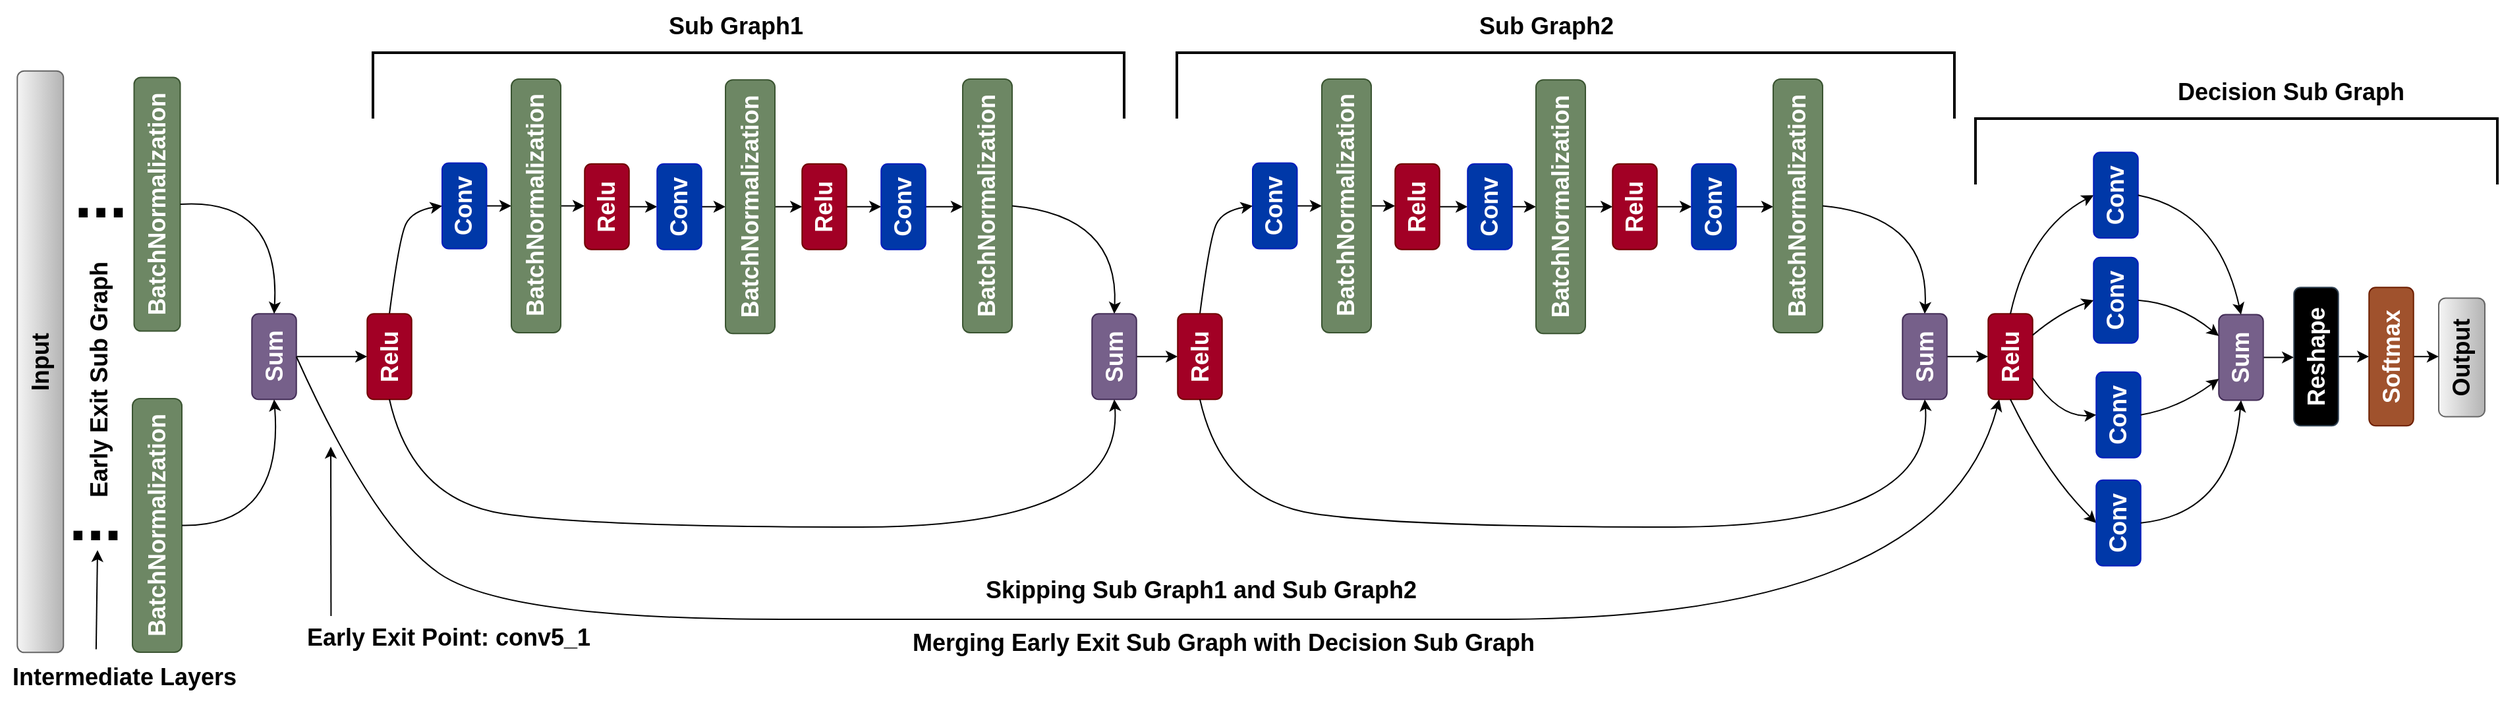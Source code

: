 <mxfile version="21.6.1" type="device">
  <diagram name="Page-1" id="0cxLK6B1qZ-80W-4j8hx">
    <mxGraphModel dx="2287" dy="929" grid="0" gridSize="10" guides="1" tooltips="1" connect="1" arrows="1" fold="1" page="0" pageScale="1" pageWidth="850" pageHeight="1100" math="0" shadow="0">
      <root>
        <mxCell id="0" />
        <mxCell id="1" parent="0" />
        <mxCell id="Iu25lgEWChFgaFbriD92-5" value="" style="curved=1;endArrow=classic;html=1;rounded=0;fontSize=14;fontStyle=1;exitX=1;exitY=0.5;exitDx=0;exitDy=0;entryX=0.5;entryY=0;entryDx=0;entryDy=0;" parent="1" source="WK32DhDvXuLAIViGbRyr-48" target="WK32DhDvXuLAIViGbRyr-4" edge="1">
          <mxGeometry width="50" height="50" relative="1" as="geometry">
            <mxPoint x="255" y="230" as="sourcePoint" />
            <mxPoint x="290" y="190" as="targetPoint" />
            <Array as="points">
              <mxPoint x="260" y="210" />
              <mxPoint x="270" y="190" />
            </Array>
          </mxGeometry>
        </mxCell>
        <mxCell id="Iu25lgEWChFgaFbriD92-103" value="&lt;font style=&quot;font-size: 18px;&quot;&gt;Output&lt;/font&gt;" style="rounded=1;whiteSpace=wrap;html=1;fillColor=#f5f5f5;gradientColor=#b3b3b3;strokeColor=#666666;fontSize=14;fontStyle=1;rotation=-90;" parent="1" vertex="1">
          <mxGeometry x="1780" y="283.74" width="90" height="35" as="geometry" />
        </mxCell>
        <mxCell id="Iu25lgEWChFgaFbriD92-110" value="" style="strokeWidth=2;html=1;shape=mxgraph.flowchart.annotation_1;align=left;pointerEvents=1;direction=south;fontSize=14;fontStyle=1" parent="1" vertex="1">
          <mxGeometry x="850" y="70" width="590" height="50" as="geometry" />
        </mxCell>
        <mxCell id="Iu25lgEWChFgaFbriD92-111" value="&lt;font style=&quot;font-size: 18px;&quot;&gt;Decision Sub Graph&lt;/font&gt;" style="text;html=1;align=center;verticalAlign=middle;resizable=0;points=[];autosize=1;strokeColor=none;fillColor=none;fontSize=14;fontStyle=1" parent="1" vertex="1">
          <mxGeometry x="1595" y="80.01" width="200" height="40" as="geometry" />
        </mxCell>
        <mxCell id="Iu25lgEWChFgaFbriD92-123" value="&lt;font style=&quot;font-size: 18px;&quot;&gt;Sub Graph1&lt;/font&gt;" style="text;html=1;align=center;verticalAlign=middle;resizable=0;points=[];autosize=1;strokeColor=none;fillColor=none;fontSize=14;fontStyle=1" parent="1" vertex="1">
          <mxGeometry x="450" y="30" width="130" height="40" as="geometry" />
        </mxCell>
        <mxCell id="Iu25lgEWChFgaFbriD92-125" value="&lt;font style=&quot;font-size: 18px;&quot;&gt;Skipping Sub Graph1 and Sub Graph2&lt;/font&gt;" style="text;html=1;align=center;verticalAlign=middle;resizable=0;points=[];autosize=1;strokeColor=none;fillColor=none;fontSize=14;fontStyle=1" parent="1" vertex="1">
          <mxGeometry x="692.5" y="458" width="350" height="40" as="geometry" />
        </mxCell>
        <mxCell id="Iu25lgEWChFgaFbriD92-127" value="&lt;font style=&quot;font-size: 18px;&quot;&gt;Merging Early Exit Sub Graph with Decision Sub Graph&lt;/font&gt;" style="text;html=1;align=center;verticalAlign=middle;resizable=0;points=[];autosize=1;strokeColor=none;fillColor=none;fontSize=14;fontStyle=1" parent="1" vertex="1">
          <mxGeometry x="635" y="498" width="500" height="40" as="geometry" />
        </mxCell>
        <mxCell id="Iu25lgEWChFgaFbriD92-145" value="&lt;font style=&quot;font-size: 48px;&quot;&gt;...&lt;/font&gt;" style="text;html=1;align=center;verticalAlign=middle;resizable=0;points=[];autosize=1;strokeColor=none;fillColor=none;fontSize=14;fontStyle=1" parent="1" vertex="1">
          <mxGeometry x="2.5" y="143.13" width="60" height="70" as="geometry" />
        </mxCell>
        <mxCell id="Iu25lgEWChFgaFbriD92-146" value="&lt;font style=&quot;font-size: 48px;&quot;&gt;...&lt;/font&gt;" style="text;html=1;align=center;verticalAlign=middle;resizable=0;points=[];autosize=1;strokeColor=none;fillColor=none;fontSize=14;fontStyle=1" parent="1" vertex="1">
          <mxGeometry x="-1" y="388" width="60" height="70" as="geometry" />
        </mxCell>
        <mxCell id="Iu25lgEWChFgaFbriD92-147" value="&lt;font style=&quot;font-size: 18px;&quot;&gt;Early Exit Sub Graph&lt;/font&gt;" style="text;html=1;align=center;verticalAlign=middle;resizable=0;points=[];autosize=1;strokeColor=none;fillColor=none;fontSize=14;fontStyle=1;rotation=-90;" parent="1" vertex="1">
          <mxGeometry x="-67.5" y="299" width="200" height="40" as="geometry" />
        </mxCell>
        <mxCell id="WK32DhDvXuLAIViGbRyr-2" value="&lt;b&gt;&lt;font style=&quot;font-size: 18px;&quot;&gt;BatchNormalization&lt;/font&gt;&lt;/b&gt;" style="rounded=1;whiteSpace=wrap;html=1;fillColor=#6d8764;fontColor=#ffffff;strokeColor=#3A5431;rotation=-90;" parent="1" vertex="1">
          <mxGeometry x="-20" y="167.5" width="192.5" height="35" as="geometry" />
        </mxCell>
        <mxCell id="WK32DhDvXuLAIViGbRyr-3" value="&lt;b&gt;&lt;font style=&quot;font-size: 18px;&quot;&gt;BatchNormalization&lt;/font&gt;&lt;/b&gt;" style="rounded=1;whiteSpace=wrap;html=1;fillColor=#6d8764;fontColor=#ffffff;strokeColor=#3A5431;rotation=-90;" parent="1" vertex="1">
          <mxGeometry x="-20" y="410" width="192.5" height="37.5" as="geometry" />
        </mxCell>
        <mxCell id="WK32DhDvXuLAIViGbRyr-26" style="edgeStyle=orthogonalEdgeStyle;rounded=0;orthogonalLoop=1;jettySize=auto;html=1;exitX=0.5;exitY=1;exitDx=0;exitDy=0;entryX=0.5;entryY=0;entryDx=0;entryDy=0;" parent="1" source="WK32DhDvXuLAIViGbRyr-4" target="WK32DhDvXuLAIViGbRyr-24" edge="1">
          <mxGeometry relative="1" as="geometry" />
        </mxCell>
        <mxCell id="WK32DhDvXuLAIViGbRyr-4" value="&lt;b&gt;&lt;font style=&quot;font-size: 18px;&quot;&gt;Conv&lt;/font&gt;&lt;/b&gt;" style="rounded=1;whiteSpace=wrap;html=1;fillColor=#0038A8;fontColor=#ffffff;strokeColor=#001DBC;rotation=-90;" parent="1" vertex="1">
          <mxGeometry x="276.87" y="169.39" width="65" height="33.74" as="geometry" />
        </mxCell>
        <mxCell id="WK32DhDvXuLAIViGbRyr-28" style="edgeStyle=orthogonalEdgeStyle;rounded=0;orthogonalLoop=1;jettySize=auto;html=1;exitX=0.5;exitY=1;exitDx=0;exitDy=0;entryX=0.5;entryY=0;entryDx=0;entryDy=0;" parent="1" source="WK32DhDvXuLAIViGbRyr-24" target="WK32DhDvXuLAIViGbRyr-49" edge="1">
          <mxGeometry relative="1" as="geometry">
            <mxPoint x="407.5" y="186.25" as="targetPoint" />
          </mxGeometry>
        </mxCell>
        <mxCell id="WK32DhDvXuLAIViGbRyr-24" value="&lt;b&gt;&lt;font style=&quot;font-size: 18px;&quot;&gt;BatchNormalization&lt;/font&gt;&lt;/b&gt;" style="rounded=1;whiteSpace=wrap;html=1;fillColor=#6d8764;fontColor=#ffffff;strokeColor=#3A5431;rotation=-90;" parent="1" vertex="1">
          <mxGeometry x="267.5" y="167.5" width="192.5" height="37.5" as="geometry" />
        </mxCell>
        <mxCell id="WK32DhDvXuLAIViGbRyr-31" style="edgeStyle=orthogonalEdgeStyle;rounded=0;orthogonalLoop=1;jettySize=auto;html=1;exitX=0.5;exitY=1;exitDx=0;exitDy=0;entryX=0.5;entryY=0;entryDx=0;entryDy=0;" parent="1" source="WK32DhDvXuLAIViGbRyr-49" target="WK32DhDvXuLAIViGbRyr-29" edge="1">
          <mxGeometry relative="1" as="geometry">
            <mxPoint x="442.5" y="186.25" as="sourcePoint" />
          </mxGeometry>
        </mxCell>
        <mxCell id="WK32DhDvXuLAIViGbRyr-36" style="edgeStyle=orthogonalEdgeStyle;rounded=0;orthogonalLoop=1;jettySize=auto;html=1;exitX=0.5;exitY=1;exitDx=0;exitDy=0;entryX=0.5;entryY=0;entryDx=0;entryDy=0;" parent="1" source="WK32DhDvXuLAIViGbRyr-29" target="WK32DhDvXuLAIViGbRyr-32" edge="1">
          <mxGeometry relative="1" as="geometry" />
        </mxCell>
        <mxCell id="WK32DhDvXuLAIViGbRyr-29" value="&lt;b&gt;&lt;font style=&quot;font-size: 18px;&quot;&gt;Conv&lt;/font&gt;&lt;/b&gt;" style="rounded=1;whiteSpace=wrap;html=1;fillColor=#0038A8;fontColor=#ffffff;strokeColor=#001DBC;rotation=-90;" parent="1" vertex="1">
          <mxGeometry x="440" y="170.01" width="65" height="33.74" as="geometry" />
        </mxCell>
        <mxCell id="WK32DhDvXuLAIViGbRyr-38" style="edgeStyle=orthogonalEdgeStyle;rounded=0;orthogonalLoop=1;jettySize=auto;html=1;exitX=0.5;exitY=1;exitDx=0;exitDy=0;entryX=0.5;entryY=0;entryDx=0;entryDy=0;" parent="1" source="WK32DhDvXuLAIViGbRyr-32" target="WK32DhDvXuLAIViGbRyr-50" edge="1">
          <mxGeometry relative="1" as="geometry">
            <mxPoint x="590" y="186.88" as="targetPoint" />
          </mxGeometry>
        </mxCell>
        <mxCell id="WK32DhDvXuLAIViGbRyr-32" value="&lt;b&gt;&lt;font style=&quot;font-size: 18px;&quot;&gt;BatchNormalization&lt;/font&gt;&lt;/b&gt;" style="rounded=1;whiteSpace=wrap;html=1;fillColor=#6d8764;fontColor=#ffffff;strokeColor=#3A5431;rotation=-90;" parent="1" vertex="1">
          <mxGeometry x="430" y="168.13" width="192.5" height="37.5" as="geometry" />
        </mxCell>
        <mxCell id="WK32DhDvXuLAIViGbRyr-40" style="edgeStyle=orthogonalEdgeStyle;rounded=0;orthogonalLoop=1;jettySize=auto;html=1;exitX=0.5;exitY=1;exitDx=0;exitDy=0;entryX=0.5;entryY=0;entryDx=0;entryDy=0;" parent="1" source="WK32DhDvXuLAIViGbRyr-50" target="WK32DhDvXuLAIViGbRyr-39" edge="1">
          <mxGeometry relative="1" as="geometry">
            <mxPoint x="625" y="186.88" as="sourcePoint" />
          </mxGeometry>
        </mxCell>
        <mxCell id="WK32DhDvXuLAIViGbRyr-42" style="edgeStyle=orthogonalEdgeStyle;rounded=0;orthogonalLoop=1;jettySize=auto;html=1;exitX=0.5;exitY=1;exitDx=0;exitDy=0;entryX=0.5;entryY=0;entryDx=0;entryDy=0;" parent="1" source="WK32DhDvXuLAIViGbRyr-39" target="WK32DhDvXuLAIViGbRyr-41" edge="1">
          <mxGeometry relative="1" as="geometry" />
        </mxCell>
        <mxCell id="WK32DhDvXuLAIViGbRyr-39" value="&lt;b&gt;&lt;font style=&quot;font-size: 18px;&quot;&gt;Conv&lt;/font&gt;&lt;/b&gt;" style="rounded=1;whiteSpace=wrap;html=1;fillColor=#0038A8;fontColor=#ffffff;strokeColor=#001DBC;rotation=-90;" parent="1" vertex="1">
          <mxGeometry x="610" y="170.01" width="65" height="33.74" as="geometry" />
        </mxCell>
        <mxCell id="WK32DhDvXuLAIViGbRyr-41" value="&lt;b&gt;&lt;font style=&quot;font-size: 18px;&quot;&gt;BatchNormalization&lt;/font&gt;&lt;/b&gt;" style="rounded=1;whiteSpace=wrap;html=1;fillColor=#6d8764;fontColor=#ffffff;strokeColor=#3A5431;rotation=-90;" parent="1" vertex="1">
          <mxGeometry x="610" y="167.5" width="192.5" height="37.5" as="geometry" />
        </mxCell>
        <mxCell id="WK32DhDvXuLAIViGbRyr-45" value="" style="curved=1;endArrow=classic;html=1;rounded=0;exitX=0.5;exitY=1;exitDx=0;exitDy=0;fontSize=14;fontStyle=1;entryX=1;entryY=0.5;entryDx=0;entryDy=0;" parent="1" source="WK32DhDvXuLAIViGbRyr-41" target="WK32DhDvXuLAIViGbRyr-46" edge="1">
          <mxGeometry width="50" height="50" relative="1" as="geometry">
            <mxPoint x="750.0" y="190" as="sourcePoint" />
            <mxPoint x="800" y="320" as="targetPoint" />
            <Array as="points">
              <mxPoint x="806.12" y="193.75" />
            </Array>
          </mxGeometry>
        </mxCell>
        <mxCell id="WK32DhDvXuLAIViGbRyr-121" style="edgeStyle=orthogonalEdgeStyle;rounded=0;orthogonalLoop=1;jettySize=auto;html=1;exitX=0.5;exitY=1;exitDx=0;exitDy=0;entryX=0.5;entryY=0;entryDx=0;entryDy=0;" parent="1" source="WK32DhDvXuLAIViGbRyr-46" target="WK32DhDvXuLAIViGbRyr-117" edge="1">
          <mxGeometry relative="1" as="geometry">
            <mxPoint x="851" y="300" as="targetPoint" />
          </mxGeometry>
        </mxCell>
        <mxCell id="WK32DhDvXuLAIViGbRyr-46" value="&lt;b&gt;&lt;font style=&quot;font-size: 18px;&quot;&gt;Sum&lt;/font&gt;&lt;/b&gt;" style="rounded=1;whiteSpace=wrap;html=1;fillColor=#76608a;fontColor=#ffffff;strokeColor=#432D57;rotation=-90;" parent="1" vertex="1">
          <mxGeometry x="770" y="283.74" width="65" height="33.74" as="geometry" />
        </mxCell>
        <mxCell id="WK32DhDvXuLAIViGbRyr-48" value="&lt;b&gt;&lt;font style=&quot;font-size: 18px;&quot;&gt;Relu&lt;/font&gt;&lt;/b&gt;" style="rounded=1;whiteSpace=wrap;html=1;fillColor=#a20025;fontColor=#ffffff;strokeColor=#6F0000;rotation=-90;" parent="1" vertex="1">
          <mxGeometry x="220" y="283.74" width="65" height="33.74" as="geometry" />
        </mxCell>
        <mxCell id="WK32DhDvXuLAIViGbRyr-49" value="&lt;b&gt;&lt;font style=&quot;font-size: 18px;&quot;&gt;Relu&lt;/font&gt;&lt;/b&gt;" style="rounded=1;whiteSpace=wrap;html=1;fillColor=#a20025;fontColor=#ffffff;strokeColor=#6F0000;rotation=-90;" parent="1" vertex="1">
          <mxGeometry x="385" y="170.01" width="65" height="33.74" as="geometry" />
        </mxCell>
        <mxCell id="WK32DhDvXuLAIViGbRyr-50" value="&lt;b&gt;&lt;font style=&quot;font-size: 18px;&quot;&gt;Relu&lt;/font&gt;&lt;/b&gt;" style="rounded=1;whiteSpace=wrap;html=1;fillColor=#a20025;fontColor=#ffffff;strokeColor=#6F0000;rotation=-90;" parent="1" vertex="1">
          <mxGeometry x="550" y="170.01" width="65" height="33.74" as="geometry" />
        </mxCell>
        <mxCell id="WK32DhDvXuLAIViGbRyr-52" style="edgeStyle=orthogonalEdgeStyle;rounded=0;orthogonalLoop=1;jettySize=auto;html=1;exitX=0.5;exitY=1;exitDx=0;exitDy=0;entryX=0.5;entryY=0;entryDx=0;entryDy=0;" parent="1" source="WK32DhDvXuLAIViGbRyr-51" target="WK32DhDvXuLAIViGbRyr-48" edge="1">
          <mxGeometry relative="1" as="geometry" />
        </mxCell>
        <mxCell id="WK32DhDvXuLAIViGbRyr-51" value="&lt;b&gt;&lt;font style=&quot;font-size: 18px;&quot;&gt;Sum&lt;/font&gt;&lt;/b&gt;" style="rounded=1;whiteSpace=wrap;html=1;fillColor=#76608a;fontColor=#ffffff;strokeColor=#432D57;rotation=-90;" parent="1" vertex="1">
          <mxGeometry x="132.5" y="283.74" width="65" height="33.74" as="geometry" />
        </mxCell>
        <mxCell id="WK32DhDvXuLAIViGbRyr-60" value="" style="curved=1;endArrow=classic;html=1;rounded=0;exitX=0;exitY=0.5;exitDx=0;exitDy=0;entryX=0;entryY=0.5;entryDx=0;entryDy=0;" parent="1" source="WK32DhDvXuLAIViGbRyr-48" target="WK32DhDvXuLAIViGbRyr-46" edge="1">
          <mxGeometry width="50" height="50" relative="1" as="geometry">
            <mxPoint x="290" y="300" as="sourcePoint" />
            <mxPoint x="340" y="250" as="targetPoint" />
            <Array as="points">
              <mxPoint x="270" y="410" />
              <mxPoint x="410" y="430" />
              <mxPoint x="810" y="430" />
            </Array>
          </mxGeometry>
        </mxCell>
        <mxCell id="WK32DhDvXuLAIViGbRyr-62" value="" style="curved=1;endArrow=classic;html=1;rounded=0;exitX=0.5;exitY=1;exitDx=0;exitDy=0;fontSize=14;fontStyle=1;entryX=1;entryY=0.5;entryDx=0;entryDy=0;" parent="1" source="WK32DhDvXuLAIViGbRyr-2" target="WK32DhDvXuLAIViGbRyr-51" edge="1">
          <mxGeometry width="50" height="50" relative="1" as="geometry">
            <mxPoint x="101.38" y="190" as="sourcePoint" />
            <mxPoint x="179.38" y="272" as="targetPoint" />
            <Array as="points">
              <mxPoint x="170" y="180" />
            </Array>
          </mxGeometry>
        </mxCell>
        <mxCell id="WK32DhDvXuLAIViGbRyr-63" value="" style="curved=1;endArrow=classic;html=1;rounded=0;exitX=0.5;exitY=1;exitDx=0;exitDy=0;fontSize=14;fontStyle=1;entryX=0;entryY=0.5;entryDx=0;entryDy=0;" parent="1" source="WK32DhDvXuLAIViGbRyr-3" target="WK32DhDvXuLAIViGbRyr-51" edge="1">
          <mxGeometry width="50" height="50" relative="1" as="geometry">
            <mxPoint x="96.5" y="435" as="sourcePoint" />
            <mxPoint x="167.5" y="518" as="targetPoint" />
            <Array as="points">
              <mxPoint x="172.5" y="430" />
            </Array>
          </mxGeometry>
        </mxCell>
        <mxCell id="WK32DhDvXuLAIViGbRyr-101" value="" style="curved=1;endArrow=classic;html=1;rounded=0;fontSize=14;fontStyle=1;exitX=1;exitY=0.5;exitDx=0;exitDy=0;entryX=0.5;entryY=0;entryDx=0;entryDy=0;" parent="1" source="WK32DhDvXuLAIViGbRyr-117" target="WK32DhDvXuLAIViGbRyr-103" edge="1">
          <mxGeometry width="50" height="50" relative="1" as="geometry">
            <mxPoint x="870" y="230" as="sourcePoint" />
            <mxPoint x="905" y="190" as="targetPoint" />
            <Array as="points">
              <mxPoint x="875" y="210" />
              <mxPoint x="885" y="190" />
            </Array>
          </mxGeometry>
        </mxCell>
        <mxCell id="WK32DhDvXuLAIViGbRyr-102" style="edgeStyle=orthogonalEdgeStyle;rounded=0;orthogonalLoop=1;jettySize=auto;html=1;exitX=0.5;exitY=1;exitDx=0;exitDy=0;entryX=0.5;entryY=0;entryDx=0;entryDy=0;" parent="1" source="WK32DhDvXuLAIViGbRyr-103" target="WK32DhDvXuLAIViGbRyr-105" edge="1">
          <mxGeometry relative="1" as="geometry" />
        </mxCell>
        <mxCell id="WK32DhDvXuLAIViGbRyr-103" value="&lt;b&gt;&lt;font style=&quot;font-size: 18px;&quot;&gt;Conv&lt;/font&gt;&lt;/b&gt;" style="rounded=1;whiteSpace=wrap;html=1;fillColor=#0038A8;fontColor=#ffffff;strokeColor=#001DBC;rotation=-90;" parent="1" vertex="1">
          <mxGeometry x="891.87" y="169.39" width="65" height="33.74" as="geometry" />
        </mxCell>
        <mxCell id="WK32DhDvXuLAIViGbRyr-104" style="edgeStyle=orthogonalEdgeStyle;rounded=0;orthogonalLoop=1;jettySize=auto;html=1;exitX=0.5;exitY=1;exitDx=0;exitDy=0;entryX=0.5;entryY=0;entryDx=0;entryDy=0;" parent="1" source="WK32DhDvXuLAIViGbRyr-105" target="WK32DhDvXuLAIViGbRyr-118" edge="1">
          <mxGeometry relative="1" as="geometry">
            <mxPoint x="1022.5" y="186.25" as="targetPoint" />
          </mxGeometry>
        </mxCell>
        <mxCell id="WK32DhDvXuLAIViGbRyr-105" value="&lt;b&gt;&lt;font style=&quot;font-size: 18px;&quot;&gt;BatchNormalization&lt;/font&gt;&lt;/b&gt;" style="rounded=1;whiteSpace=wrap;html=1;fillColor=#6d8764;fontColor=#ffffff;strokeColor=#3A5431;rotation=-90;" parent="1" vertex="1">
          <mxGeometry x="882.5" y="167.5" width="192.5" height="37.5" as="geometry" />
        </mxCell>
        <mxCell id="WK32DhDvXuLAIViGbRyr-106" style="edgeStyle=orthogonalEdgeStyle;rounded=0;orthogonalLoop=1;jettySize=auto;html=1;exitX=0.5;exitY=1;exitDx=0;exitDy=0;entryX=0.5;entryY=0;entryDx=0;entryDy=0;" parent="1" source="WK32DhDvXuLAIViGbRyr-118" target="WK32DhDvXuLAIViGbRyr-108" edge="1">
          <mxGeometry relative="1" as="geometry">
            <mxPoint x="1057.5" y="186.25" as="sourcePoint" />
          </mxGeometry>
        </mxCell>
        <mxCell id="WK32DhDvXuLAIViGbRyr-107" style="edgeStyle=orthogonalEdgeStyle;rounded=0;orthogonalLoop=1;jettySize=auto;html=1;exitX=0.5;exitY=1;exitDx=0;exitDy=0;entryX=0.5;entryY=0;entryDx=0;entryDy=0;" parent="1" source="WK32DhDvXuLAIViGbRyr-108" target="WK32DhDvXuLAIViGbRyr-110" edge="1">
          <mxGeometry relative="1" as="geometry" />
        </mxCell>
        <mxCell id="WK32DhDvXuLAIViGbRyr-108" value="&lt;b&gt;&lt;font style=&quot;font-size: 18px;&quot;&gt;Conv&lt;/font&gt;&lt;/b&gt;" style="rounded=1;whiteSpace=wrap;html=1;fillColor=#0038A8;fontColor=#ffffff;strokeColor=#001DBC;rotation=-90;" parent="1" vertex="1">
          <mxGeometry x="1055" y="170.01" width="65" height="33.74" as="geometry" />
        </mxCell>
        <mxCell id="WK32DhDvXuLAIViGbRyr-109" style="edgeStyle=orthogonalEdgeStyle;rounded=0;orthogonalLoop=1;jettySize=auto;html=1;exitX=0.5;exitY=1;exitDx=0;exitDy=0;entryX=0.5;entryY=0;entryDx=0;entryDy=0;" parent="1" source="WK32DhDvXuLAIViGbRyr-110" target="WK32DhDvXuLAIViGbRyr-119" edge="1">
          <mxGeometry relative="1" as="geometry">
            <mxPoint x="1205" y="186.88" as="targetPoint" />
          </mxGeometry>
        </mxCell>
        <mxCell id="WK32DhDvXuLAIViGbRyr-110" value="&lt;b&gt;&lt;font style=&quot;font-size: 18px;&quot;&gt;BatchNormalization&lt;/font&gt;&lt;/b&gt;" style="rounded=1;whiteSpace=wrap;html=1;fillColor=#6d8764;fontColor=#ffffff;strokeColor=#3A5431;rotation=-90;" parent="1" vertex="1">
          <mxGeometry x="1045" y="168.13" width="192.5" height="37.5" as="geometry" />
        </mxCell>
        <mxCell id="WK32DhDvXuLAIViGbRyr-111" style="edgeStyle=orthogonalEdgeStyle;rounded=0;orthogonalLoop=1;jettySize=auto;html=1;exitX=0.5;exitY=1;exitDx=0;exitDy=0;entryX=0.5;entryY=0;entryDx=0;entryDy=0;" parent="1" source="WK32DhDvXuLAIViGbRyr-119" target="WK32DhDvXuLAIViGbRyr-113" edge="1">
          <mxGeometry relative="1" as="geometry">
            <mxPoint x="1240" y="186.88" as="sourcePoint" />
          </mxGeometry>
        </mxCell>
        <mxCell id="WK32DhDvXuLAIViGbRyr-112" style="edgeStyle=orthogonalEdgeStyle;rounded=0;orthogonalLoop=1;jettySize=auto;html=1;exitX=0.5;exitY=1;exitDx=0;exitDy=0;entryX=0.5;entryY=0;entryDx=0;entryDy=0;" parent="1" source="WK32DhDvXuLAIViGbRyr-113" target="WK32DhDvXuLAIViGbRyr-114" edge="1">
          <mxGeometry relative="1" as="geometry" />
        </mxCell>
        <mxCell id="WK32DhDvXuLAIViGbRyr-113" value="&lt;b&gt;&lt;font style=&quot;font-size: 18px;&quot;&gt;Conv&lt;/font&gt;&lt;/b&gt;" style="rounded=1;whiteSpace=wrap;html=1;fillColor=#0038A8;fontColor=#ffffff;strokeColor=#001DBC;rotation=-90;" parent="1" vertex="1">
          <mxGeometry x="1225" y="170.01" width="65" height="33.74" as="geometry" />
        </mxCell>
        <mxCell id="WK32DhDvXuLAIViGbRyr-114" value="&lt;b&gt;&lt;font style=&quot;font-size: 18px;&quot;&gt;BatchNormalization&lt;/font&gt;&lt;/b&gt;" style="rounded=1;whiteSpace=wrap;html=1;fillColor=#6d8764;fontColor=#ffffff;strokeColor=#3A5431;rotation=-90;" parent="1" vertex="1">
          <mxGeometry x="1225" y="167.5" width="192.5" height="37.5" as="geometry" />
        </mxCell>
        <mxCell id="WK32DhDvXuLAIViGbRyr-115" value="" style="curved=1;endArrow=classic;html=1;rounded=0;exitX=0.5;exitY=1;exitDx=0;exitDy=0;fontSize=14;fontStyle=1;entryX=1;entryY=0.5;entryDx=0;entryDy=0;" parent="1" source="WK32DhDvXuLAIViGbRyr-114" target="WK32DhDvXuLAIViGbRyr-116" edge="1">
          <mxGeometry width="50" height="50" relative="1" as="geometry">
            <mxPoint x="1365" y="190" as="sourcePoint" />
            <mxPoint x="1415" y="320" as="targetPoint" />
            <Array as="points">
              <mxPoint x="1421.12" y="193.75" />
            </Array>
          </mxGeometry>
        </mxCell>
        <mxCell id="WK32DhDvXuLAIViGbRyr-123" style="edgeStyle=orthogonalEdgeStyle;rounded=0;orthogonalLoop=1;jettySize=auto;html=1;exitX=0.5;exitY=1;exitDx=0;exitDy=0;entryX=0.5;entryY=0;entryDx=0;entryDy=0;" parent="1" source="WK32DhDvXuLAIViGbRyr-116" target="WK32DhDvXuLAIViGbRyr-122" edge="1">
          <mxGeometry relative="1" as="geometry">
            <mxPoint x="1466" y="301" as="targetPoint" />
          </mxGeometry>
        </mxCell>
        <mxCell id="WK32DhDvXuLAIViGbRyr-116" value="&lt;b&gt;&lt;font style=&quot;font-size: 18px;&quot;&gt;Sum&lt;/font&gt;&lt;/b&gt;" style="rounded=1;whiteSpace=wrap;html=1;fillColor=#76608a;fontColor=#ffffff;strokeColor=#432D57;rotation=-90;" parent="1" vertex="1">
          <mxGeometry x="1385" y="283.74" width="65" height="33.74" as="geometry" />
        </mxCell>
        <mxCell id="WK32DhDvXuLAIViGbRyr-117" value="&lt;b&gt;&lt;font style=&quot;font-size: 18px;&quot;&gt;Relu&lt;/font&gt;&lt;/b&gt;" style="rounded=1;whiteSpace=wrap;html=1;fillColor=#a20025;fontColor=#ffffff;strokeColor=#6F0000;rotation=-90;" parent="1" vertex="1">
          <mxGeometry x="835" y="283.74" width="65" height="33.74" as="geometry" />
        </mxCell>
        <mxCell id="WK32DhDvXuLAIViGbRyr-118" value="&lt;b&gt;&lt;font style=&quot;font-size: 18px;&quot;&gt;Relu&lt;/font&gt;&lt;/b&gt;" style="rounded=1;whiteSpace=wrap;html=1;fillColor=#a20025;fontColor=#ffffff;strokeColor=#6F0000;rotation=-90;" parent="1" vertex="1">
          <mxGeometry x="1000" y="170.01" width="65" height="33.74" as="geometry" />
        </mxCell>
        <mxCell id="WK32DhDvXuLAIViGbRyr-119" value="&lt;b&gt;&lt;font style=&quot;font-size: 18px;&quot;&gt;Relu&lt;/font&gt;&lt;/b&gt;" style="rounded=1;whiteSpace=wrap;html=1;fillColor=#a20025;fontColor=#ffffff;strokeColor=#6F0000;rotation=-90;" parent="1" vertex="1">
          <mxGeometry x="1165" y="170.01" width="65" height="33.74" as="geometry" />
        </mxCell>
        <mxCell id="WK32DhDvXuLAIViGbRyr-120" value="" style="curved=1;endArrow=classic;html=1;rounded=0;exitX=0;exitY=0.5;exitDx=0;exitDy=0;entryX=0;entryY=0.5;entryDx=0;entryDy=0;" parent="1" source="WK32DhDvXuLAIViGbRyr-117" target="WK32DhDvXuLAIViGbRyr-116" edge="1">
          <mxGeometry width="50" height="50" relative="1" as="geometry">
            <mxPoint x="905" y="300" as="sourcePoint" />
            <mxPoint x="955" y="250" as="targetPoint" />
            <Array as="points">
              <mxPoint x="885" y="410" />
              <mxPoint x="1025" y="430" />
              <mxPoint x="1425" y="430" />
            </Array>
          </mxGeometry>
        </mxCell>
        <mxCell id="WK32DhDvXuLAIViGbRyr-122" value="&lt;b&gt;&lt;font style=&quot;font-size: 18px;&quot;&gt;Relu&lt;/font&gt;&lt;/b&gt;" style="rounded=1;whiteSpace=wrap;html=1;fillColor=#a20025;fontColor=#ffffff;strokeColor=#6F0000;rotation=-90;" parent="1" vertex="1">
          <mxGeometry x="1450" y="283.74" width="65" height="33.74" as="geometry" />
        </mxCell>
        <mxCell id="WK32DhDvXuLAIViGbRyr-124" value="" style="curved=1;endArrow=classic;html=1;rounded=0;fontSize=14;fontStyle=1;exitX=1;exitY=0.5;exitDx=0;exitDy=0;entryX=0.5;entryY=0;entryDx=0;entryDy=0;" parent="1" source="WK32DhDvXuLAIViGbRyr-122" target="WK32DhDvXuLAIViGbRyr-125" edge="1">
          <mxGeometry width="50" height="50" relative="1" as="geometry">
            <mxPoint x="1490" y="263" as="sourcePoint" />
            <mxPoint x="1530" y="180" as="targetPoint" />
            <Array as="points">
              <mxPoint x="1497" y="204" />
            </Array>
          </mxGeometry>
        </mxCell>
        <mxCell id="WK32DhDvXuLAIViGbRyr-125" value="&lt;b&gt;&lt;font style=&quot;font-size: 18px;&quot;&gt;Conv&lt;/font&gt;&lt;/b&gt;" style="rounded=1;whiteSpace=wrap;html=1;fillColor=#0038A8;fontColor=#ffffff;strokeColor=#001DBC;rotation=-90;" parent="1" vertex="1">
          <mxGeometry x="1530" y="161.26" width="65" height="33.74" as="geometry" />
        </mxCell>
        <mxCell id="WK32DhDvXuLAIViGbRyr-126" value="" style="curved=1;endArrow=classic;html=1;rounded=0;fontSize=14;fontStyle=1;exitX=0;exitY=0.5;exitDx=0;exitDy=0;entryX=0.5;entryY=0;entryDx=0;entryDy=0;" parent="1" source="WK32DhDvXuLAIViGbRyr-122" target="WK32DhDvXuLAIViGbRyr-127" edge="1">
          <mxGeometry width="50" height="50" relative="1" as="geometry">
            <mxPoint x="1515" y="450" as="sourcePoint" />
            <mxPoint x="1530" y="420" as="targetPoint" />
            <Array as="points">
              <mxPoint x="1510" y="390" />
            </Array>
          </mxGeometry>
        </mxCell>
        <mxCell id="WK32DhDvXuLAIViGbRyr-127" value="&lt;b&gt;&lt;font style=&quot;font-size: 18px;&quot;&gt;Conv&lt;/font&gt;&lt;/b&gt;" style="rounded=1;whiteSpace=wrap;html=1;fillColor=#0038A8;fontColor=#ffffff;strokeColor=#001DBC;rotation=-90;" parent="1" vertex="1">
          <mxGeometry x="1532" y="410" width="65" height="33.74" as="geometry" />
        </mxCell>
        <mxCell id="WK32DhDvXuLAIViGbRyr-128" value="&lt;b&gt;&lt;font style=&quot;font-size: 18px;&quot;&gt;Conv&lt;/font&gt;&lt;/b&gt;" style="rounded=1;whiteSpace=wrap;html=1;fillColor=#0038A8;fontColor=#ffffff;strokeColor=#001DBC;rotation=-90;" parent="1" vertex="1">
          <mxGeometry x="1530" y="241" width="65" height="33.74" as="geometry" />
        </mxCell>
        <mxCell id="WK32DhDvXuLAIViGbRyr-129" value="&lt;b&gt;&lt;font style=&quot;font-size: 18px;&quot;&gt;Conv&lt;/font&gt;&lt;/b&gt;" style="rounded=1;whiteSpace=wrap;html=1;fillColor=#0038A8;fontColor=#ffffff;strokeColor=#001DBC;rotation=-90;" parent="1" vertex="1">
          <mxGeometry x="1532" y="328" width="65" height="33.74" as="geometry" />
        </mxCell>
        <mxCell id="WK32DhDvXuLAIViGbRyr-130" value="" style="curved=1;endArrow=classic;html=1;rounded=0;exitX=0.75;exitY=1;exitDx=0;exitDy=0;entryX=0.5;entryY=0;entryDx=0;entryDy=0;" parent="1" source="WK32DhDvXuLAIViGbRyr-122" target="WK32DhDvXuLAIViGbRyr-128" edge="1">
          <mxGeometry width="50" height="50" relative="1" as="geometry">
            <mxPoint x="1650" y="350" as="sourcePoint" />
            <mxPoint x="1700" y="300" as="targetPoint" />
            <Array as="points">
              <mxPoint x="1520" y="267" />
            </Array>
          </mxGeometry>
        </mxCell>
        <mxCell id="WK32DhDvXuLAIViGbRyr-131" value="" style="curved=1;endArrow=classic;html=1;rounded=0;exitX=0.25;exitY=1;exitDx=0;exitDy=0;entryX=0.5;entryY=0;entryDx=0;entryDy=0;" parent="1" source="WK32DhDvXuLAIViGbRyr-122" target="WK32DhDvXuLAIViGbRyr-129" edge="1">
          <mxGeometry width="50" height="50" relative="1" as="geometry">
            <mxPoint x="1509" y="296" as="sourcePoint" />
            <mxPoint x="1556" y="277" as="targetPoint" />
            <Array as="points">
              <mxPoint x="1520" y="347" />
            </Array>
          </mxGeometry>
        </mxCell>
        <mxCell id="WK32DhDvXuLAIViGbRyr-139" style="edgeStyle=orthogonalEdgeStyle;rounded=0;orthogonalLoop=1;jettySize=auto;html=1;exitX=0.5;exitY=1;exitDx=0;exitDy=0;entryX=0.5;entryY=0;entryDx=0;entryDy=0;" parent="1" source="WK32DhDvXuLAIViGbRyr-132" target="WK32DhDvXuLAIViGbRyr-138" edge="1">
          <mxGeometry relative="1" as="geometry" />
        </mxCell>
        <mxCell id="WK32DhDvXuLAIViGbRyr-132" value="&lt;b&gt;&lt;font style=&quot;font-size: 18px;&quot;&gt;Sum&lt;/font&gt;&lt;/b&gt;" style="rounded=1;whiteSpace=wrap;html=1;fillColor=#76608a;fontColor=#ffffff;strokeColor=#432D57;rotation=-90;" parent="1" vertex="1">
          <mxGeometry x="1625" y="284.37" width="65" height="33.74" as="geometry" />
        </mxCell>
        <mxCell id="WK32DhDvXuLAIViGbRyr-134" value="" style="curved=1;endArrow=classic;html=1;rounded=0;exitX=0.5;exitY=1;exitDx=0;exitDy=0;entryX=1;entryY=0.5;entryDx=0;entryDy=0;" parent="1" source="WK32DhDvXuLAIViGbRyr-125" target="WK32DhDvXuLAIViGbRyr-132" edge="1">
          <mxGeometry width="50" height="50" relative="1" as="geometry">
            <mxPoint x="1650" y="350" as="sourcePoint" />
            <mxPoint x="1700" y="300" as="targetPoint" />
            <Array as="points">
              <mxPoint x="1640" y="190" />
            </Array>
          </mxGeometry>
        </mxCell>
        <mxCell id="WK32DhDvXuLAIViGbRyr-135" value="" style="curved=1;endArrow=classic;html=1;rounded=0;exitX=0.5;exitY=1;exitDx=0;exitDy=0;entryX=0;entryY=0.5;entryDx=0;entryDy=0;" parent="1" source="WK32DhDvXuLAIViGbRyr-127" target="WK32DhDvXuLAIViGbRyr-132" edge="1">
          <mxGeometry width="50" height="50" relative="1" as="geometry">
            <mxPoint x="1589" y="194" as="sourcePoint" />
            <mxPoint x="1740" y="470" as="targetPoint" />
            <Array as="points">
              <mxPoint x="1650" y="420" />
            </Array>
          </mxGeometry>
        </mxCell>
        <mxCell id="WK32DhDvXuLAIViGbRyr-136" value="" style="curved=1;endArrow=classic;html=1;rounded=0;exitX=0.5;exitY=1;exitDx=0;exitDy=0;entryX=0.25;entryY=0;entryDx=0;entryDy=0;" parent="1" source="WK32DhDvXuLAIViGbRyr-129" target="WK32DhDvXuLAIViGbRyr-132" edge="1">
          <mxGeometry width="50" height="50" relative="1" as="geometry">
            <mxPoint x="1650" y="350" as="sourcePoint" />
            <mxPoint x="1700" y="300" as="targetPoint" />
            <Array as="points">
              <mxPoint x="1610" y="340" />
            </Array>
          </mxGeometry>
        </mxCell>
        <mxCell id="WK32DhDvXuLAIViGbRyr-137" value="" style="curved=1;endArrow=classic;html=1;rounded=0;exitX=0.5;exitY=1;exitDx=0;exitDy=0;entryX=0.75;entryY=0;entryDx=0;entryDy=0;" parent="1" source="WK32DhDvXuLAIViGbRyr-128" target="WK32DhDvXuLAIViGbRyr-132" edge="1">
          <mxGeometry width="50" height="50" relative="1" as="geometry">
            <mxPoint x="1589" y="357" as="sourcePoint" />
            <mxPoint x="1651" y="323" as="targetPoint" />
            <Array as="points">
              <mxPoint x="1610" y="260" />
            </Array>
          </mxGeometry>
        </mxCell>
        <mxCell id="WK32DhDvXuLAIViGbRyr-141" style="edgeStyle=orthogonalEdgeStyle;rounded=0;orthogonalLoop=1;jettySize=auto;html=1;exitX=0.5;exitY=1;exitDx=0;exitDy=0;entryX=0.5;entryY=0;entryDx=0;entryDy=0;" parent="1" source="WK32DhDvXuLAIViGbRyr-138" target="WK32DhDvXuLAIViGbRyr-140" edge="1">
          <mxGeometry relative="1" as="geometry" />
        </mxCell>
        <mxCell id="WK32DhDvXuLAIViGbRyr-138" value="&lt;b&gt;&lt;font style=&quot;font-size: 18px;&quot;&gt;Reshape&lt;/font&gt;&lt;/b&gt;" style="rounded=1;whiteSpace=wrap;html=1;fillColor=#000000;strokeColor=#314354;rotation=-90;fontColor=#ffffff;" parent="1" vertex="1">
          <mxGeometry x="1662" y="283.74" width="105" height="33.74" as="geometry" />
        </mxCell>
        <mxCell id="WK32DhDvXuLAIViGbRyr-144" style="edgeStyle=orthogonalEdgeStyle;rounded=0;orthogonalLoop=1;jettySize=auto;html=1;exitX=0.5;exitY=1;exitDx=0;exitDy=0;entryX=0.5;entryY=0;entryDx=0;entryDy=0;" parent="1" source="WK32DhDvXuLAIViGbRyr-140" target="Iu25lgEWChFgaFbriD92-103" edge="1">
          <mxGeometry relative="1" as="geometry" />
        </mxCell>
        <mxCell id="WK32DhDvXuLAIViGbRyr-140" value="&lt;b&gt;&lt;font style=&quot;font-size: 18px;&quot;&gt;Softmax&lt;/font&gt;&lt;/b&gt;" style="rounded=1;whiteSpace=wrap;html=1;fillColor=#a0522d;fontColor=#ffffff;strokeColor=#6D1F00;rotation=-90;" parent="1" vertex="1">
          <mxGeometry x="1719" y="283.74" width="105" height="33.74" as="geometry" />
        </mxCell>
        <mxCell id="WK32DhDvXuLAIViGbRyr-145" value="" style="strokeWidth=2;html=1;shape=mxgraph.flowchart.annotation_1;align=left;pointerEvents=1;direction=south;fontSize=14;fontStyle=1" parent="1" vertex="1">
          <mxGeometry x="240" y="70" width="570" height="50" as="geometry" />
        </mxCell>
        <mxCell id="WK32DhDvXuLAIViGbRyr-146" value="&lt;font style=&quot;font-size: 18px;&quot;&gt;Sub Graph2&lt;/font&gt;" style="text;html=1;align=center;verticalAlign=middle;resizable=0;points=[];autosize=1;strokeColor=none;fillColor=none;fontSize=14;fontStyle=1" parent="1" vertex="1">
          <mxGeometry x="1065" y="30" width="130" height="40" as="geometry" />
        </mxCell>
        <mxCell id="WK32DhDvXuLAIViGbRyr-147" value="" style="strokeWidth=2;html=1;shape=mxgraph.flowchart.annotation_1;align=left;pointerEvents=1;direction=south;fontSize=14;fontStyle=1" parent="1" vertex="1">
          <mxGeometry x="1456" y="120.01" width="396" height="50" as="geometry" />
        </mxCell>
        <mxCell id="WK32DhDvXuLAIViGbRyr-148" value="" style="curved=1;endArrow=classic;html=1;rounded=0;exitX=0.5;exitY=1;exitDx=0;exitDy=0;entryX=0;entryY=0.25;entryDx=0;entryDy=0;" parent="1" source="WK32DhDvXuLAIViGbRyr-51" target="WK32DhDvXuLAIViGbRyr-122" edge="1">
          <mxGeometry width="50" height="50" relative="1" as="geometry">
            <mxPoint x="360" y="440" as="sourcePoint" />
            <mxPoint x="410" y="390" as="targetPoint" />
            <Array as="points">
              <mxPoint x="240" y="430" />
              <mxPoint x="340" y="500" />
              <mxPoint x="760" y="500" />
              <mxPoint x="1430" y="500" />
            </Array>
          </mxGeometry>
        </mxCell>
        <mxCell id="O-YVKeGHTe0U903timhD-2" value="&lt;font style=&quot;font-size: 18px;&quot;&gt;Input&lt;/font&gt;" style="rounded=1;whiteSpace=wrap;html=1;fillColor=#f5f5f5;gradientColor=#b3b3b3;strokeColor=#666666;fontSize=14;fontStyle=1;rotation=-90;" parent="1" vertex="1">
          <mxGeometry x="-233" y="287" width="441.25" height="35" as="geometry" />
        </mxCell>
        <mxCell id="O-YVKeGHTe0U903timhD-3" value="&lt;span style=&quot;font-size: 18px;&quot;&gt;Intermediate Layers&lt;/span&gt;" style="text;html=1;align=center;verticalAlign=middle;resizable=0;points=[];autosize=1;strokeColor=none;fillColor=none;fontSize=14;fontStyle=1" parent="1" vertex="1">
          <mxGeometry x="-43" y="526.76" width="188" height="34" as="geometry" />
        </mxCell>
        <mxCell id="O-YVKeGHTe0U903timhD-4" value="" style="endArrow=classic;html=1;rounded=0;exitX=0.388;exitY=-0.118;exitDx=0;exitDy=0;exitPerimeter=0;" parent="1" source="O-YVKeGHTe0U903timhD-3" edge="1">
          <mxGeometry width="50" height="50" relative="1" as="geometry">
            <mxPoint x="-19" y="497.5" as="sourcePoint" />
            <mxPoint x="31" y="447.5" as="targetPoint" />
          </mxGeometry>
        </mxCell>
        <mxCell id="F70CpfhkYuepBe6Q6tAn-1" value="&lt;font style=&quot;font-size: 18px;&quot;&gt;Early Exit Point:&amp;nbsp;conv5_1&lt;/font&gt;" style="text;html=1;align=center;verticalAlign=middle;resizable=0;points=[];autosize=1;strokeColor=none;fillColor=none;fontSize=14;fontStyle=1;rotation=0;" parent="1" vertex="1">
          <mxGeometry x="180" y="497" width="233" height="34" as="geometry" />
        </mxCell>
        <mxCell id="F70CpfhkYuepBe6Q6tAn-2" value="" style="endArrow=classic;html=1;rounded=0;exitX=0.121;exitY=0.016;exitDx=0;exitDy=0;exitPerimeter=0;" parent="1" source="F70CpfhkYuepBe6Q6tAn-1" edge="1">
          <mxGeometry width="50" height="50" relative="1" as="geometry">
            <mxPoint x="208" y="504" as="sourcePoint" />
            <mxPoint x="208" y="369" as="targetPoint" />
          </mxGeometry>
        </mxCell>
      </root>
    </mxGraphModel>
  </diagram>
</mxfile>
